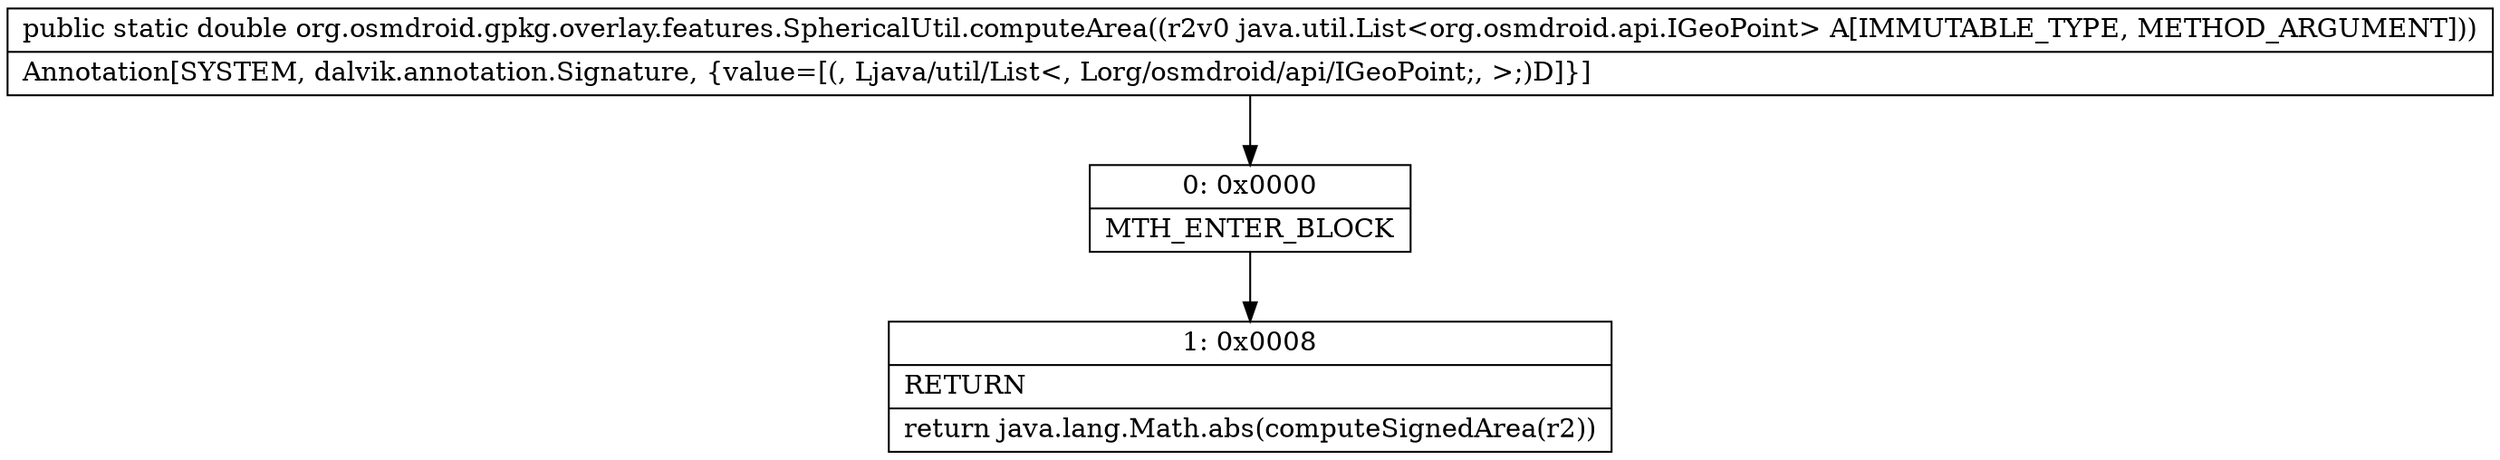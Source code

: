 digraph "CFG fororg.osmdroid.gpkg.overlay.features.SphericalUtil.computeArea(Ljava\/util\/List;)D" {
Node_0 [shape=record,label="{0\:\ 0x0000|MTH_ENTER_BLOCK\l}"];
Node_1 [shape=record,label="{1\:\ 0x0008|RETURN\l|return java.lang.Math.abs(computeSignedArea(r2))\l}"];
MethodNode[shape=record,label="{public static double org.osmdroid.gpkg.overlay.features.SphericalUtil.computeArea((r2v0 java.util.List\<org.osmdroid.api.IGeoPoint\> A[IMMUTABLE_TYPE, METHOD_ARGUMENT]))  | Annotation[SYSTEM, dalvik.annotation.Signature, \{value=[(, Ljava\/util\/List\<, Lorg\/osmdroid\/api\/IGeoPoint;, \>;)D]\}]\l}"];
MethodNode -> Node_0;
Node_0 -> Node_1;
}

